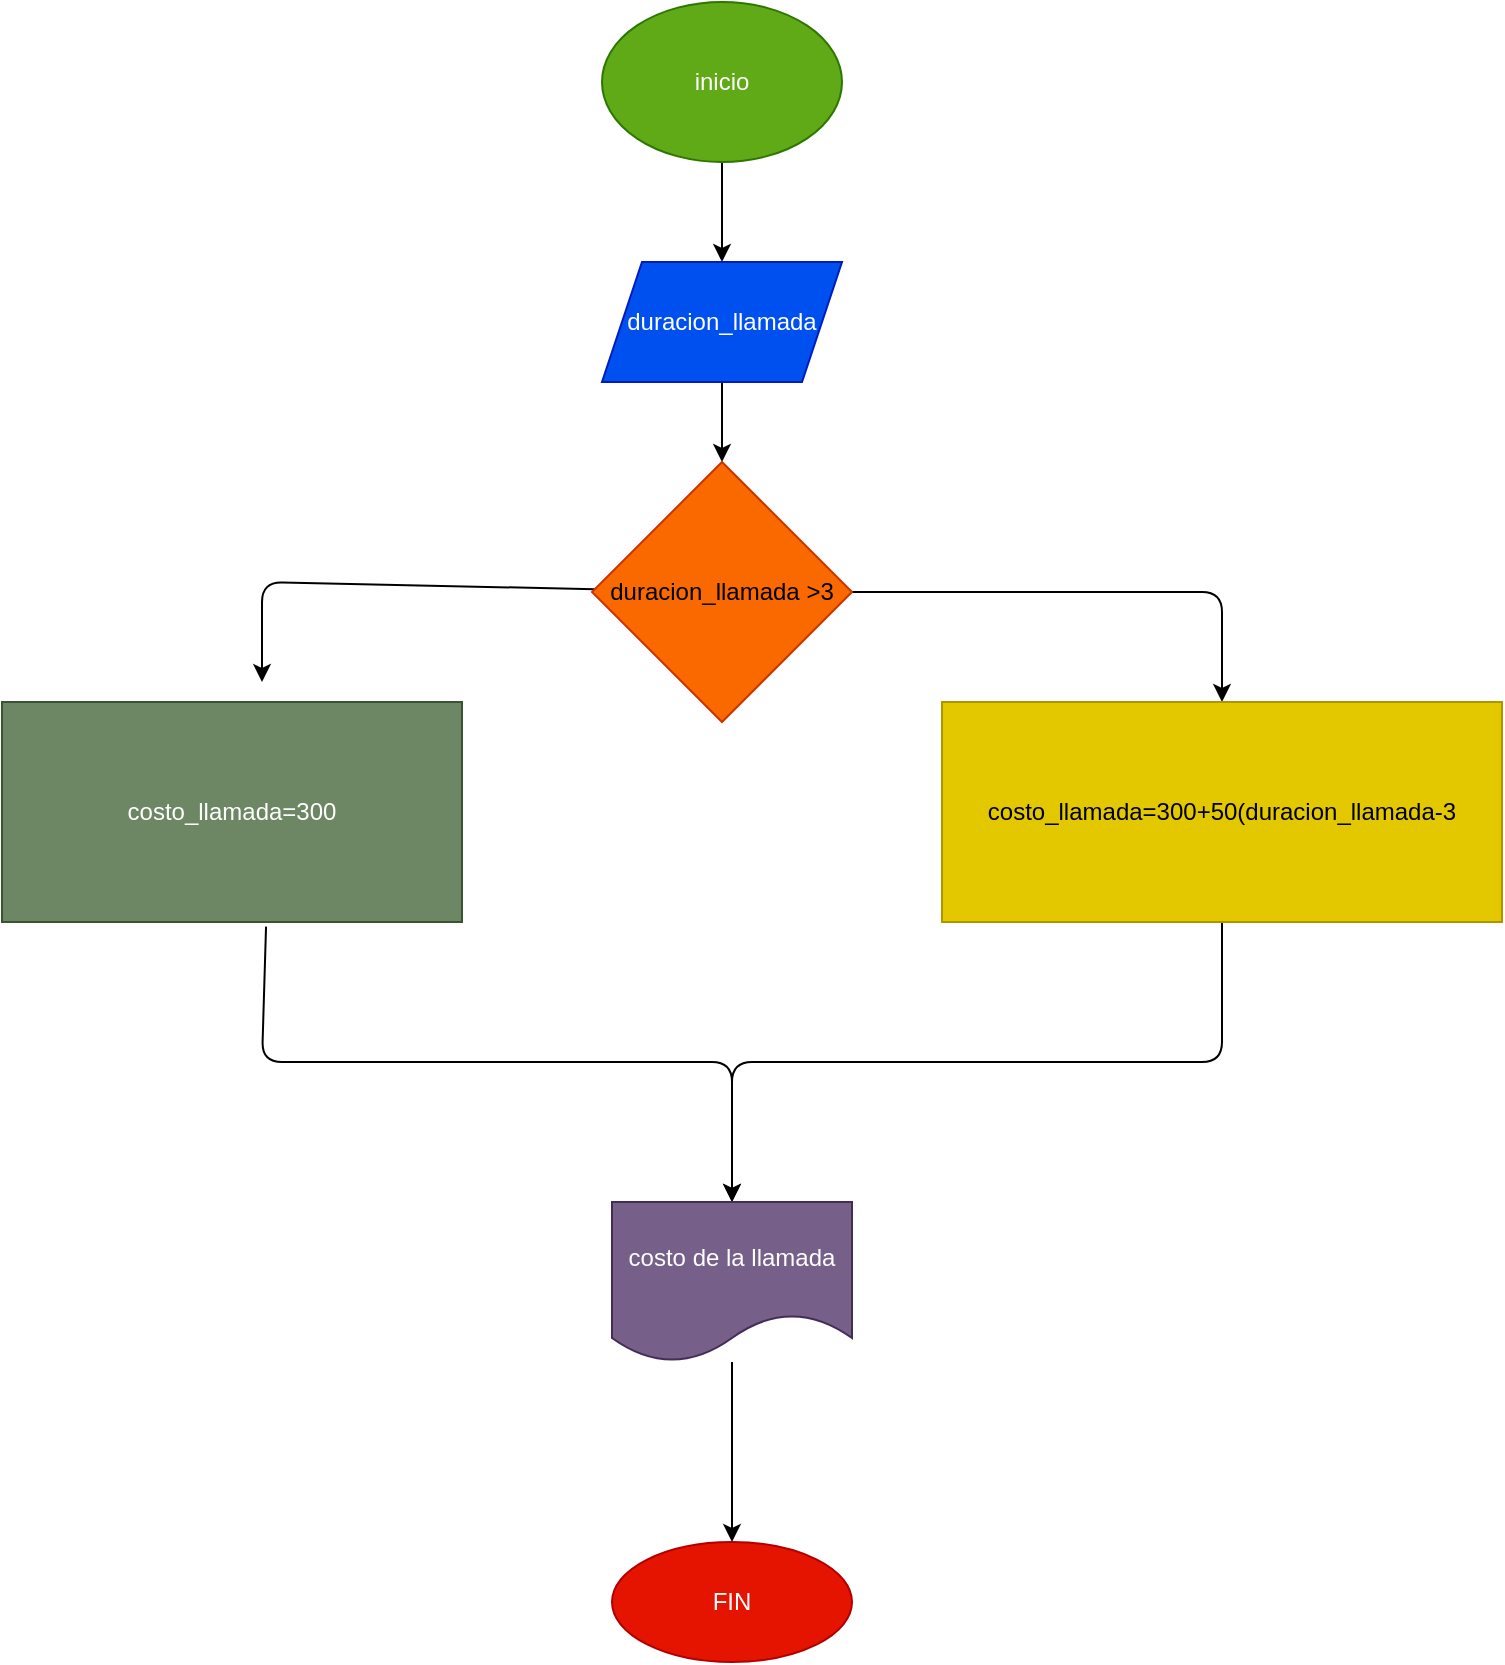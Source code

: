 <mxfile>
    <diagram id="TKR4GBkBgp_dVsnVNHMb" name="Página-1">
        <mxGraphModel dx="1454" dy="637" grid="1" gridSize="10" guides="1" tooltips="1" connect="1" arrows="1" fold="1" page="1" pageScale="1" pageWidth="827" pageHeight="1169" math="0" shadow="0">
            <root>
                <mxCell id="0"/>
                <mxCell id="1" parent="0"/>
                <mxCell id="4" value="" style="edgeStyle=none;html=1;" edge="1" parent="1" source="2" target="3">
                    <mxGeometry relative="1" as="geometry"/>
                </mxCell>
                <mxCell id="2" value="inicio" style="ellipse;whiteSpace=wrap;html=1;fillColor=#60a917;fontColor=#ffffff;strokeColor=#2D7600;" vertex="1" parent="1">
                    <mxGeometry x="170" y="30" width="120" height="80" as="geometry"/>
                </mxCell>
                <mxCell id="8" value="" style="edgeStyle=none;html=1;" edge="1" parent="1" source="3" target="7">
                    <mxGeometry relative="1" as="geometry"/>
                </mxCell>
                <mxCell id="3" value="duracion_llamada" style="shape=parallelogram;perimeter=parallelogramPerimeter;whiteSpace=wrap;html=1;fixedSize=1;fillColor=#0050ef;strokeColor=#001DBC;fontColor=#ffffff;" vertex="1" parent="1">
                    <mxGeometry x="170" y="160" width="120" height="60" as="geometry"/>
                </mxCell>
                <mxCell id="10" value="" style="edgeStyle=none;html=1;entryX=0.5;entryY=0;entryDx=0;entryDy=0;" edge="1" parent="1" source="7" target="9">
                    <mxGeometry relative="1" as="geometry">
                        <Array as="points">
                            <mxPoint x="480" y="325"/>
                        </Array>
                    </mxGeometry>
                </mxCell>
                <mxCell id="12" value="" style="edgeStyle=none;html=1;" edge="1" parent="1" source="7">
                    <mxGeometry relative="1" as="geometry">
                        <mxPoint y="370" as="targetPoint"/>
                        <Array as="points">
                            <mxPoint y="320"/>
                        </Array>
                    </mxGeometry>
                </mxCell>
                <mxCell id="7" value="duracion_llamada &amp;gt;3" style="rhombus;whiteSpace=wrap;html=1;fillColor=#fa6800;strokeColor=#C73500;fontColor=#000000;" vertex="1" parent="1">
                    <mxGeometry x="165" y="260" width="130" height="130" as="geometry"/>
                </mxCell>
                <mxCell id="16" value="" style="edgeStyle=none;html=1;" edge="1" parent="1" source="9" target="15">
                    <mxGeometry relative="1" as="geometry">
                        <Array as="points">
                            <mxPoint x="480" y="560"/>
                            <mxPoint x="235" y="560"/>
                        </Array>
                    </mxGeometry>
                </mxCell>
                <mxCell id="9" value="costo_llamada=300+50(duracion_llamada-3" style="whiteSpace=wrap;html=1;fillColor=#e3c800;strokeColor=#B09500;fontColor=#000000;" vertex="1" parent="1">
                    <mxGeometry x="340" y="380" width="280" height="110" as="geometry"/>
                </mxCell>
                <mxCell id="14" value="" style="edgeStyle=none;html=1;entryX=0.5;entryY=0;entryDx=0;entryDy=0;exitX=0.574;exitY=1.021;exitDx=0;exitDy=0;exitPerimeter=0;" edge="1" parent="1" source="11" target="15">
                    <mxGeometry relative="1" as="geometry">
                        <mxPoint x="-15" y="585" as="targetPoint"/>
                        <Array as="points">
                            <mxPoint y="560"/>
                            <mxPoint x="235" y="560"/>
                        </Array>
                    </mxGeometry>
                </mxCell>
                <mxCell id="11" value="costo_llamada=300" style="whiteSpace=wrap;html=1;fillColor=#6d8764;strokeColor=#3A5431;fontColor=#ffffff;" vertex="1" parent="1">
                    <mxGeometry x="-130" y="380" width="230" height="110" as="geometry"/>
                </mxCell>
                <mxCell id="18" value="" style="edgeStyle=none;html=1;" edge="1" parent="1" source="15" target="17">
                    <mxGeometry relative="1" as="geometry"/>
                </mxCell>
                <mxCell id="15" value="costo de la llamada" style="shape=document;whiteSpace=wrap;html=1;boundedLbl=1;fillColor=#76608a;strokeColor=#432D57;fontColor=#ffffff;" vertex="1" parent="1">
                    <mxGeometry x="175" y="630" width="120" height="80" as="geometry"/>
                </mxCell>
                <mxCell id="17" value="FIN" style="ellipse;whiteSpace=wrap;html=1;fillColor=#e51400;strokeColor=#B20000;fontColor=#ffffff;" vertex="1" parent="1">
                    <mxGeometry x="175" y="800" width="120" height="60" as="geometry"/>
                </mxCell>
            </root>
        </mxGraphModel>
    </diagram>
</mxfile>